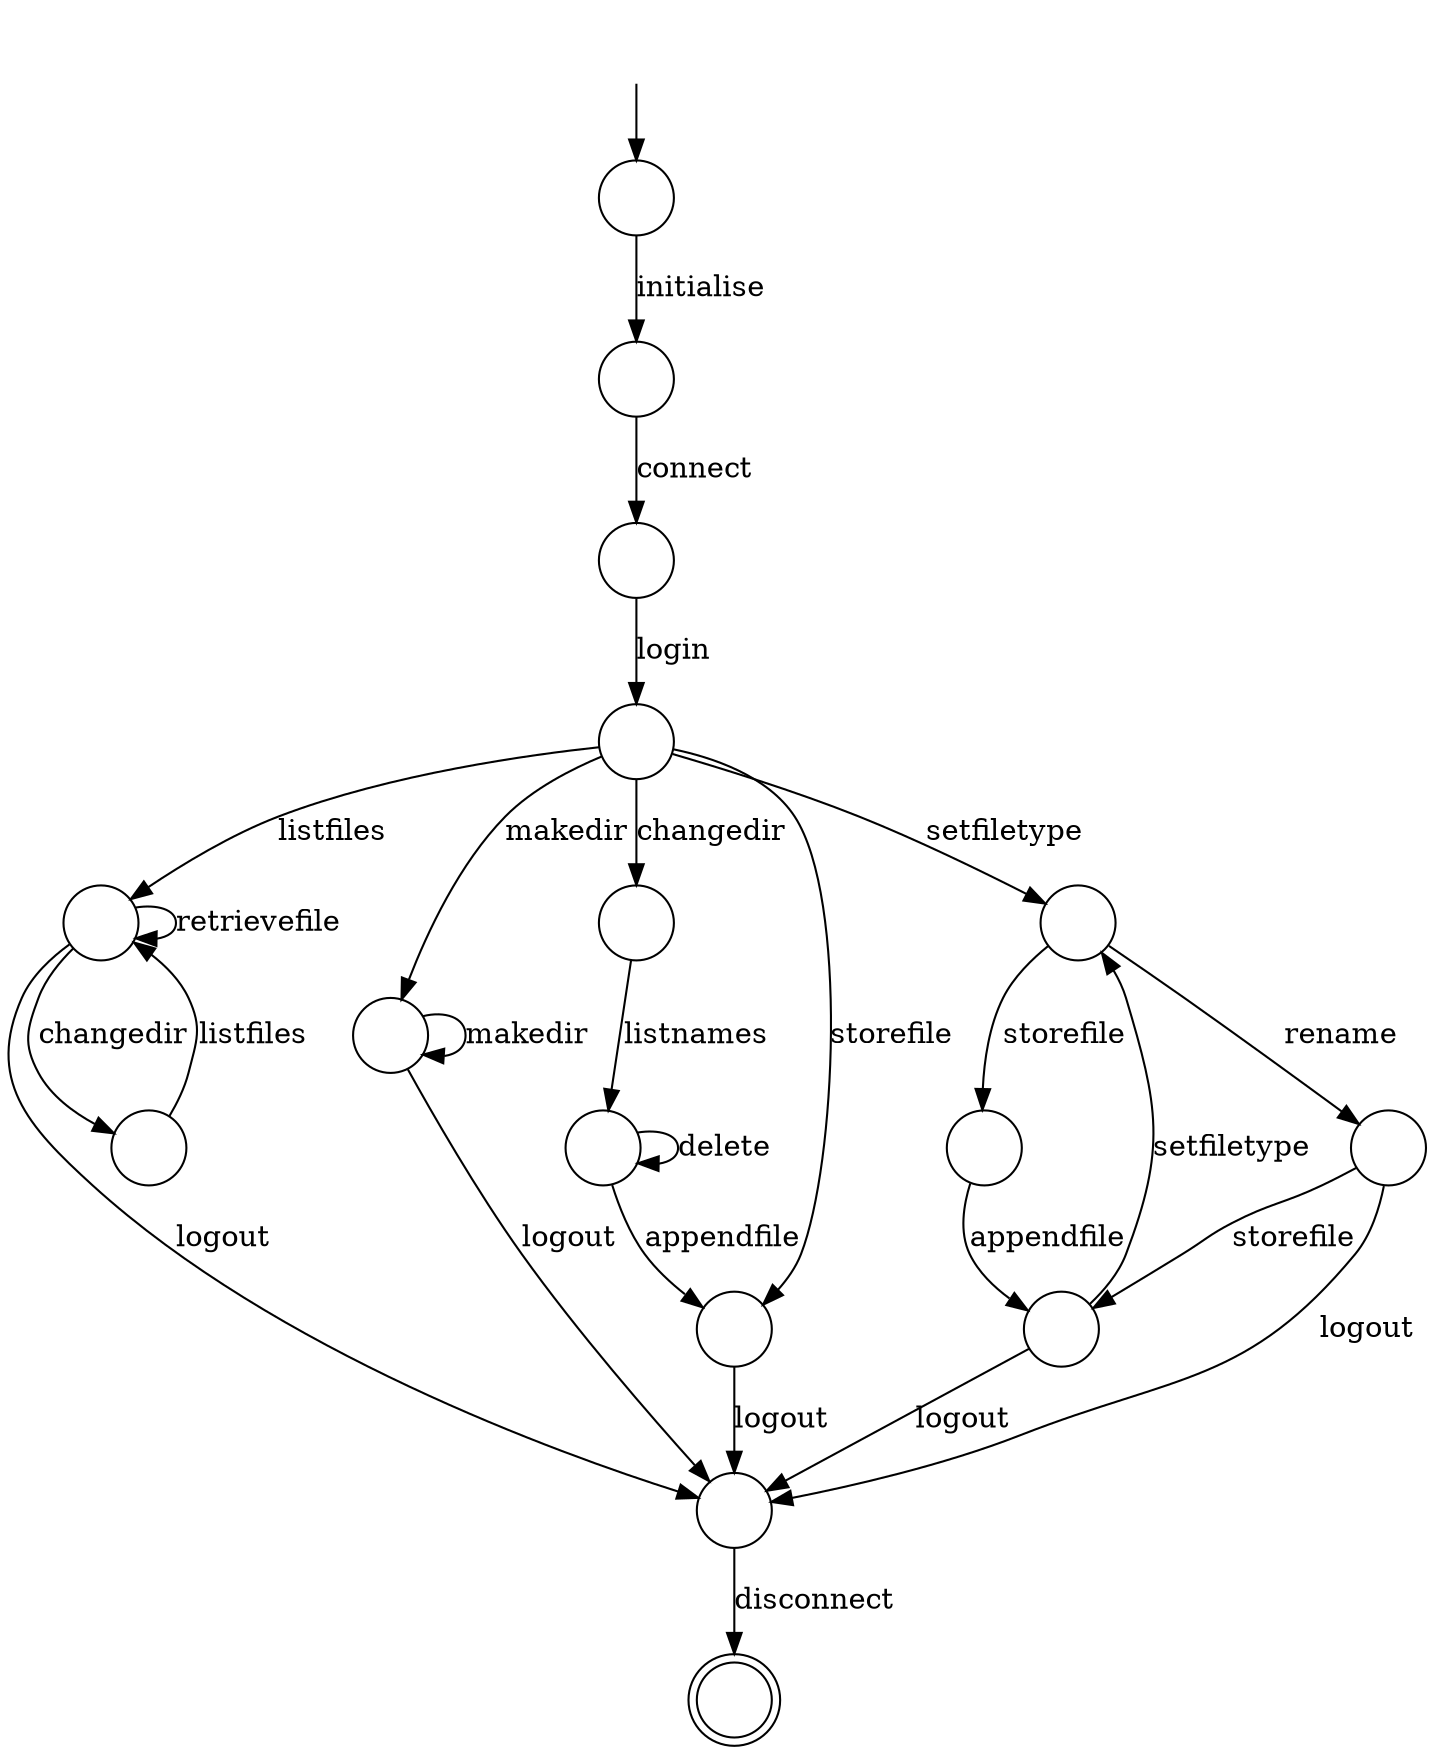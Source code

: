 digraph Automaton {
initial [shape=plaintext,label=""];
1 [shape=circle,label=""]
2 [shape=circle,label=""]
3 [shape=circle,label=""]
4 [shape=circle,label=""]
5 [shape=circle,label=""]
6 [shape=circle,label=""]
7 [shape=circle,label=""]
8 [shape=circle,label=""]
9 [shape=circle,label=""]
10 [shape=circle,label=""]
11 [shape=circle,label=""]
12 [shape=circle,label=""]
13 [shape=circle,label=""]
14 [shape=circle,label=""]
15 [shape=circle,label=""]
16 [shape=doublecircle,label=""]
initial -> 1
1 -> 2 [label="initialise"]
2 -> 3 [label="connect"]
3 -> 4 [label="login"]
4 -> 14 [label="storefile"]
4 -> 5 [label="changedir"]
4 -> 6 [label="listfiles"]
4 -> 7 [label="makedir"]
4 -> 8 [label="setfiletype"]
5 -> 9 [label="listnames"]
6 -> 6 [label="retrievefile"]
6 -> 10 [label="changedir"]
6 -> 15 [label="logout"]
7 -> 7 [label="makedir"]
7 -> 15 [label="logout"]
8 -> 12 [label="rename"]
8 -> 11 [label="storefile"]
9 -> 9 [label="delete"]
9 -> 14 [label="appendfile"]
10 -> 6 [label="listfiles"]
11 -> 13 [label="appendfile"]
12 -> 13 [label="storefile"]
12 -> 15 [label="logout"]
13 -> 15 [label="logout"]
13 -> 8 [label="setfiletype"]
14 -> 15 [label="logout"]
15 -> 16 [label="disconnect"]
}